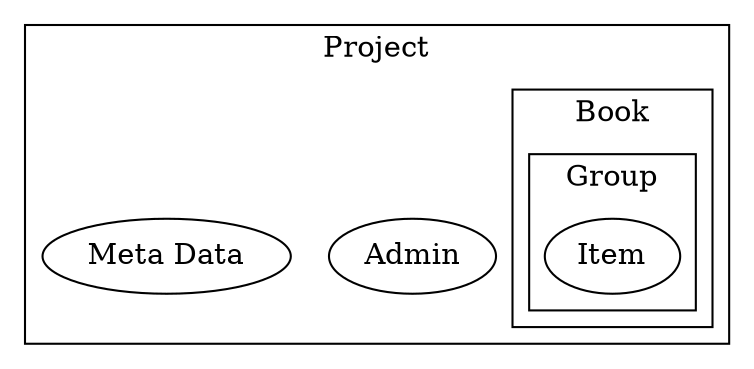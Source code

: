graph A {
	subgraph clusterA {
		label="Project";
		Admin "Meta Data";
		subgraph clusterB {
			label="Book";
			subgraph clusterC {
				label="Group";
				Item
			}
		}
	}
}
